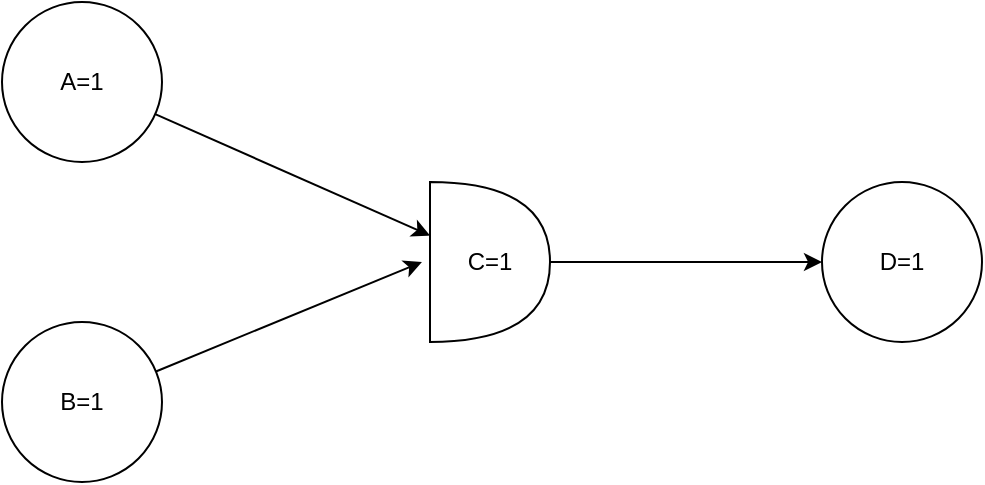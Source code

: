 <mxfile version="21.6.1" type="device">
  <diagram name="Test1" id="1sgSdVJEwcIP3duE8hfh">
    <mxGraphModel dx="675" dy="394" grid="1" gridSize="10" guides="1" tooltips="1" connect="1" arrows="1" fold="1" page="1" pageScale="1" pageWidth="827" pageHeight="1169" math="0" shadow="0">
      <root>
        <mxCell id="0" />
        <mxCell id="1" parent="0" />
        <mxCell id="1cZIUDrJ0Ts1eYSyoHEo-4" style="edgeStyle=none;rounded=0;orthogonalLoop=1;jettySize=auto;html=1;" edge="1" parent="1" source="1cZIUDrJ0Ts1eYSyoHEo-1" target="1cZIUDrJ0Ts1eYSyoHEo-3">
          <mxGeometry relative="1" as="geometry" />
        </mxCell>
        <mxCell id="1cZIUDrJ0Ts1eYSyoHEo-1" value="A=1" style="ellipse;whiteSpace=wrap;html=1;aspect=fixed;" vertex="1" parent="1">
          <mxGeometry x="140" y="160" width="80" height="80" as="geometry" />
        </mxCell>
        <mxCell id="1cZIUDrJ0Ts1eYSyoHEo-7" style="edgeStyle=none;rounded=0;orthogonalLoop=1;jettySize=auto;html=1;entryX=-0.067;entryY=0.5;entryDx=0;entryDy=0;entryPerimeter=0;" edge="1" parent="1" source="1cZIUDrJ0Ts1eYSyoHEo-2" target="1cZIUDrJ0Ts1eYSyoHEo-3">
          <mxGeometry relative="1" as="geometry" />
        </mxCell>
        <mxCell id="1cZIUDrJ0Ts1eYSyoHEo-2" value="B=1" style="ellipse;whiteSpace=wrap;html=1;aspect=fixed;" vertex="1" parent="1">
          <mxGeometry x="140" y="320" width="80" height="80" as="geometry" />
        </mxCell>
        <mxCell id="1cZIUDrJ0Ts1eYSyoHEo-9" style="edgeStyle=none;rounded=0;orthogonalLoop=1;jettySize=auto;html=1;" edge="1" parent="1" source="1cZIUDrJ0Ts1eYSyoHEo-3" target="1cZIUDrJ0Ts1eYSyoHEo-8">
          <mxGeometry relative="1" as="geometry" />
        </mxCell>
        <mxCell id="1cZIUDrJ0Ts1eYSyoHEo-3" value="C=1" style="shape=or;whiteSpace=wrap;html=1;" vertex="1" parent="1">
          <mxGeometry x="354" y="250" width="60" height="80" as="geometry" />
        </mxCell>
        <mxCell id="1cZIUDrJ0Ts1eYSyoHEo-8" value="D=1" style="ellipse;whiteSpace=wrap;html=1;aspect=fixed;" vertex="1" parent="1">
          <mxGeometry x="550" y="250" width="80" height="80" as="geometry" />
        </mxCell>
      </root>
    </mxGraphModel>
  </diagram>
</mxfile>
